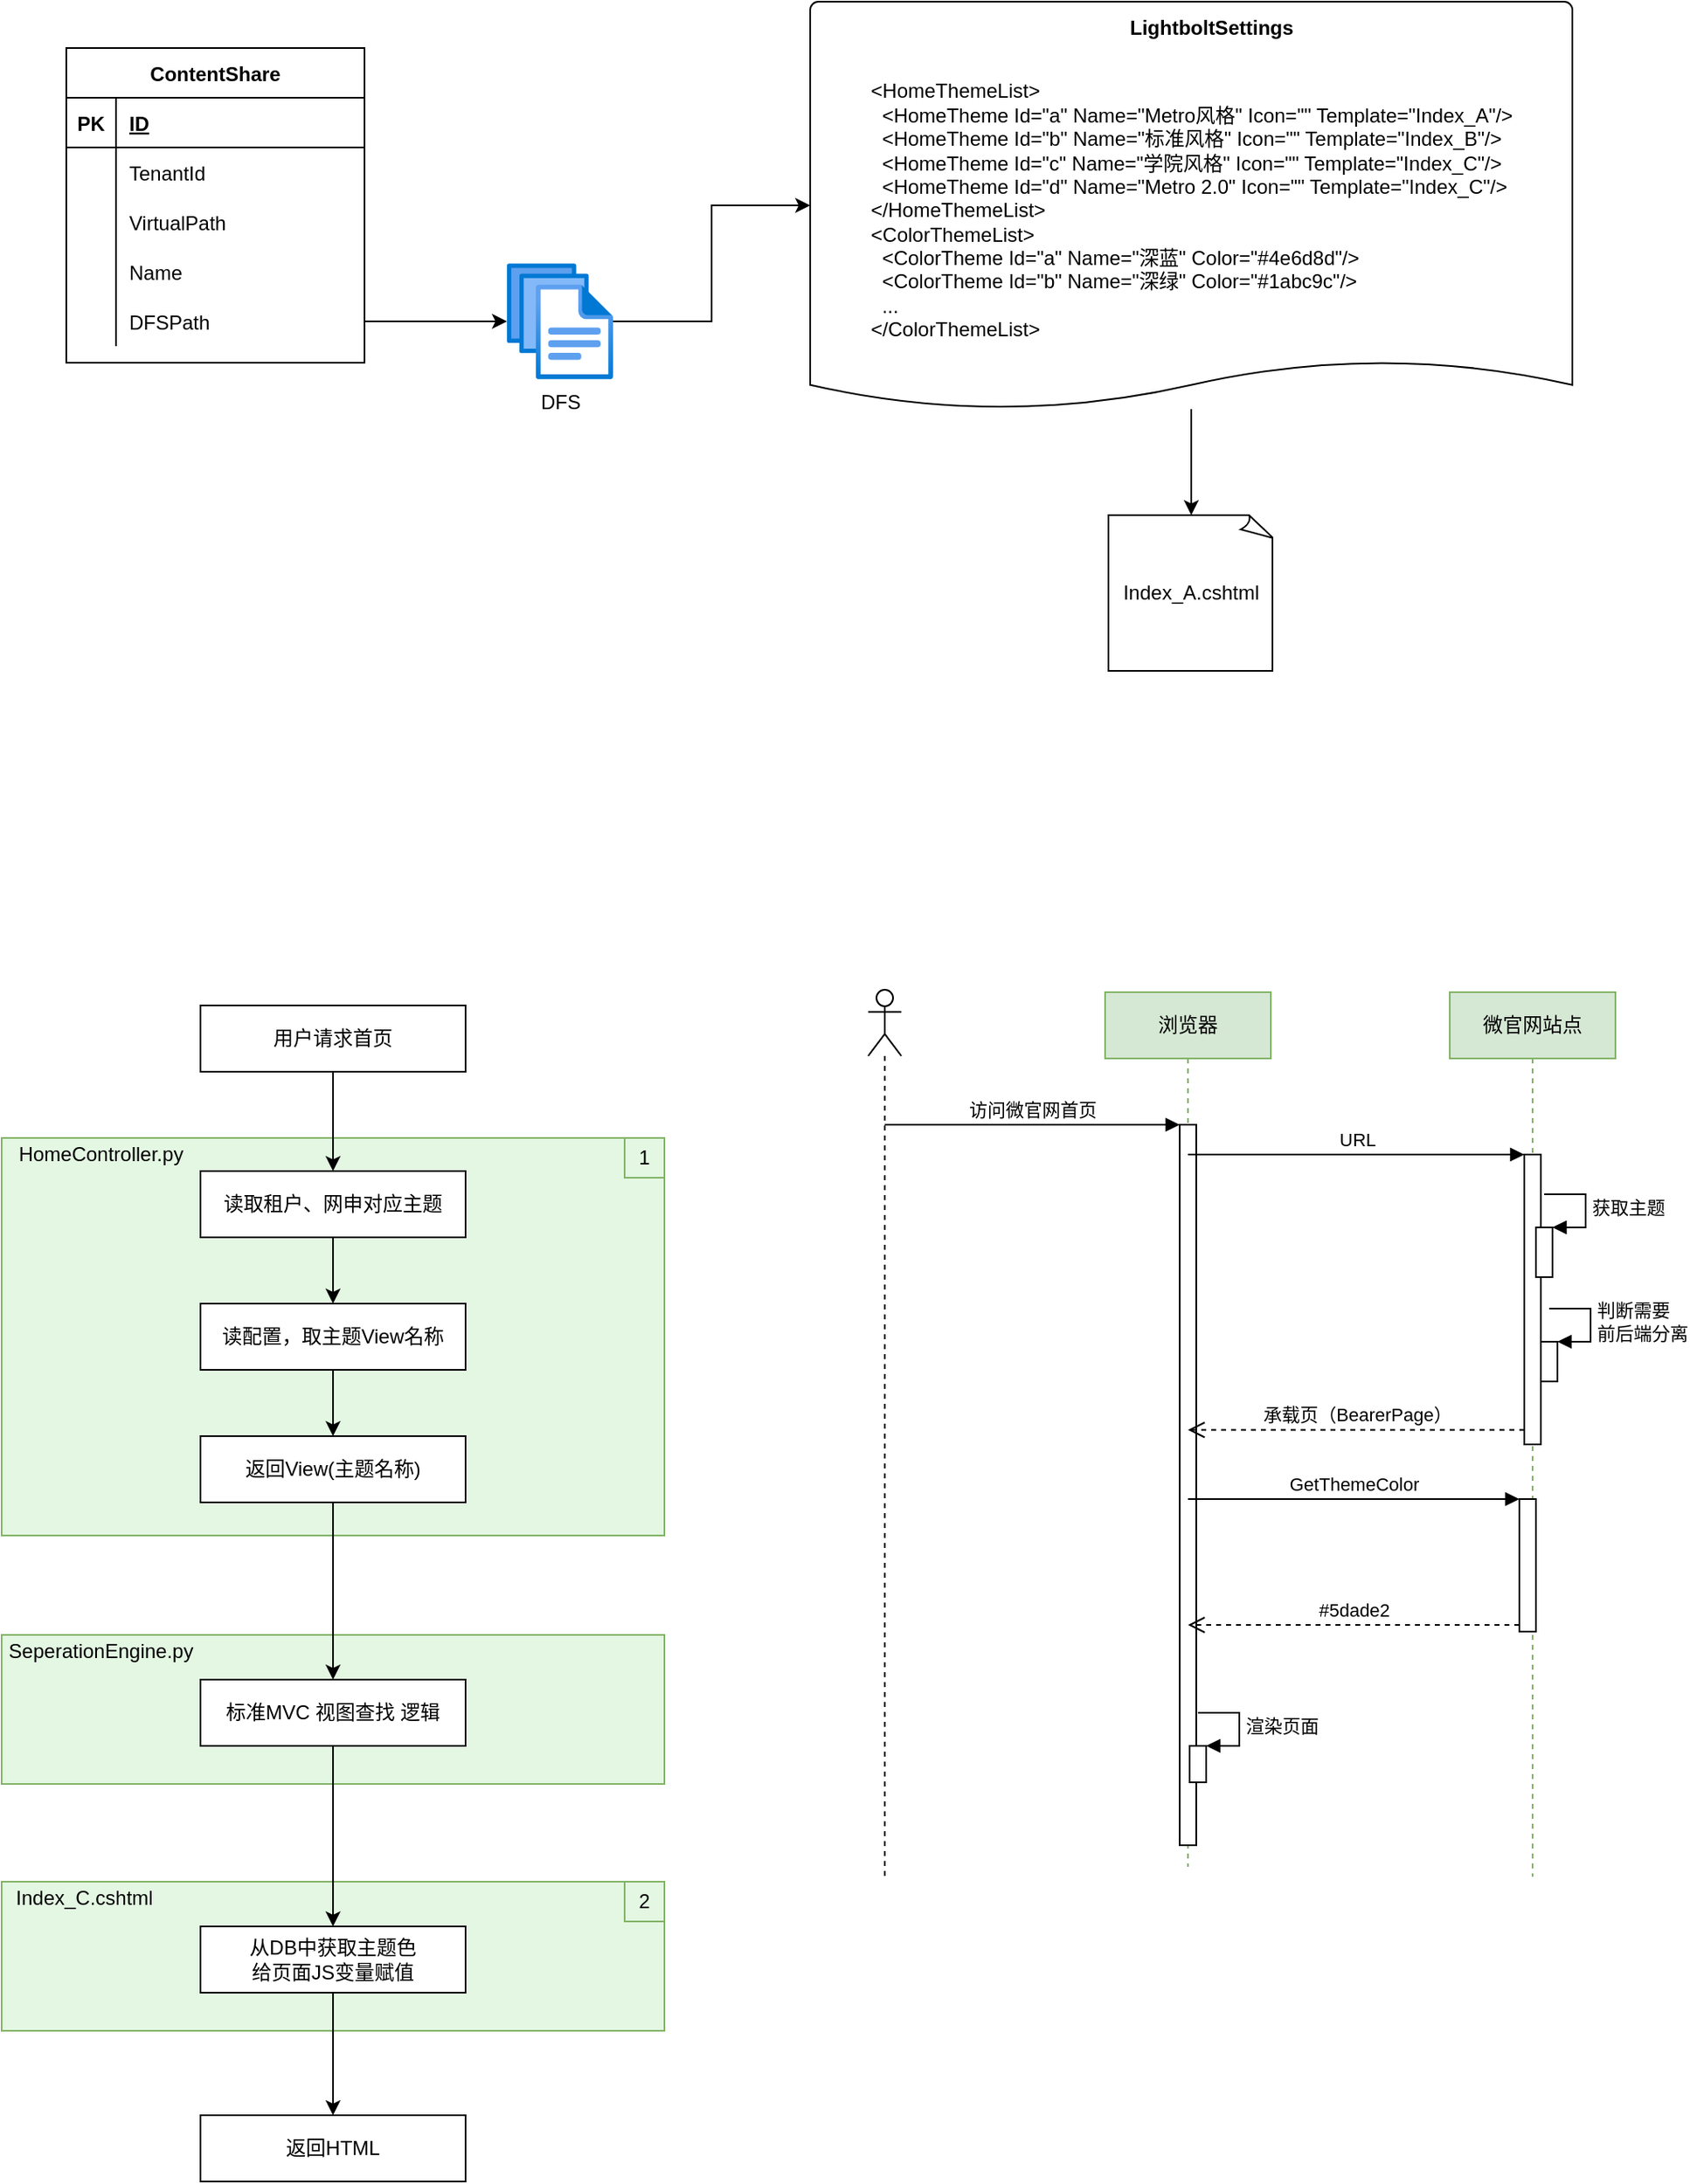 <mxfile version="14.0.1" type="github">
  <diagram id="lF6VvplVdN5SttAHjHnl" name="Page-1">
    <mxGraphModel dx="1422" dy="839" grid="0" gridSize="10" guides="1" tooltips="1" connect="1" arrows="1" fold="1" page="1" pageScale="1" pageWidth="1169" pageHeight="1654" math="0" shadow="0">
      <root>
        <mxCell id="0" />
        <mxCell id="1" parent="0" />
        <mxCell id="xxv1mBfnTI3aBt8hiIVp-37" value="" style="rounded=0;whiteSpace=wrap;html=1;strokeColor=#82b366;fillColor=#E3F7E2;" vertex="1" parent="1">
          <mxGeometry x="142" y="1195" width="400" height="90" as="geometry" />
        </mxCell>
        <mxCell id="xxv1mBfnTI3aBt8hiIVp-35" value="" style="edgeStyle=orthogonalEdgeStyle;rounded=0;orthogonalLoop=1;jettySize=auto;html=1;" edge="1" parent="1" source="xxv1mBfnTI3aBt8hiIVp-31" target="xxv1mBfnTI3aBt8hiIVp-34">
          <mxGeometry relative="1" as="geometry" />
        </mxCell>
        <mxCell id="xxv1mBfnTI3aBt8hiIVp-31" value="" style="strokeWidth=1;html=1;shape=mxgraph.flowchart.document2;whiteSpace=wrap;size=0.119;align=left;fillColor=none;" vertex="1" parent="1">
          <mxGeometry x="630" y="60" width="460" height="246" as="geometry" />
        </mxCell>
        <mxCell id="xxv1mBfnTI3aBt8hiIVp-12" value="" style="rounded=0;whiteSpace=wrap;html=1;strokeColor=#82b366;fillColor=#E3F7E2;" vertex="1" parent="1">
          <mxGeometry x="142" y="1046" width="400" height="90" as="geometry" />
        </mxCell>
        <mxCell id="xxv1mBfnTI3aBt8hiIVp-7" value="" style="rounded=0;whiteSpace=wrap;html=1;strokeColor=#82b366;fillColor=#E3F7E2;" vertex="1" parent="1">
          <mxGeometry x="142" y="746" width="400" height="240" as="geometry" />
        </mxCell>
        <mxCell id="lyEI4mnbRMdbkcbY4WqS-1" value="ContentShare" style="shape=table;startSize=30;container=1;collapsible=1;childLayout=tableLayout;fixedRows=1;rowLines=0;fontStyle=1;align=center;resizeLast=1;" parent="1" vertex="1">
          <mxGeometry x="181" y="88" width="180" height="190" as="geometry" />
        </mxCell>
        <mxCell id="lyEI4mnbRMdbkcbY4WqS-2" value="" style="shape=partialRectangle;collapsible=0;dropTarget=0;pointerEvents=0;fillColor=none;top=0;left=0;bottom=1;right=0;points=[[0,0.5],[1,0.5]];portConstraint=eastwest;" parent="lyEI4mnbRMdbkcbY4WqS-1" vertex="1">
          <mxGeometry y="30" width="180" height="30" as="geometry" />
        </mxCell>
        <mxCell id="lyEI4mnbRMdbkcbY4WqS-3" value="PK" style="shape=partialRectangle;connectable=0;fillColor=none;top=0;left=0;bottom=0;right=0;fontStyle=1;overflow=hidden;" parent="lyEI4mnbRMdbkcbY4WqS-2" vertex="1">
          <mxGeometry width="30" height="30" as="geometry" />
        </mxCell>
        <mxCell id="lyEI4mnbRMdbkcbY4WqS-4" value="ID" style="shape=partialRectangle;connectable=0;fillColor=none;top=0;left=0;bottom=0;right=0;align=left;spacingLeft=6;fontStyle=5;overflow=hidden;" parent="lyEI4mnbRMdbkcbY4WqS-2" vertex="1">
          <mxGeometry x="30" width="150" height="30" as="geometry" />
        </mxCell>
        <mxCell id="lyEI4mnbRMdbkcbY4WqS-5" value="" style="shape=partialRectangle;collapsible=0;dropTarget=0;pointerEvents=0;fillColor=none;top=0;left=0;bottom=0;right=0;points=[[0,0.5],[1,0.5]];portConstraint=eastwest;" parent="lyEI4mnbRMdbkcbY4WqS-1" vertex="1">
          <mxGeometry y="60" width="180" height="30" as="geometry" />
        </mxCell>
        <mxCell id="lyEI4mnbRMdbkcbY4WqS-6" value="" style="shape=partialRectangle;connectable=0;fillColor=none;top=0;left=0;bottom=0;right=0;editable=1;overflow=hidden;" parent="lyEI4mnbRMdbkcbY4WqS-5" vertex="1">
          <mxGeometry width="30" height="30" as="geometry" />
        </mxCell>
        <mxCell id="lyEI4mnbRMdbkcbY4WqS-7" value="TenantId" style="shape=partialRectangle;connectable=0;fillColor=none;top=0;left=0;bottom=0;right=0;align=left;spacingLeft=6;overflow=hidden;" parent="lyEI4mnbRMdbkcbY4WqS-5" vertex="1">
          <mxGeometry x="30" width="150" height="30" as="geometry" />
        </mxCell>
        <mxCell id="lyEI4mnbRMdbkcbY4WqS-8" value="" style="shape=partialRectangle;collapsible=0;dropTarget=0;pointerEvents=0;fillColor=none;top=0;left=0;bottom=0;right=0;points=[[0,0.5],[1,0.5]];portConstraint=eastwest;" parent="lyEI4mnbRMdbkcbY4WqS-1" vertex="1">
          <mxGeometry y="90" width="180" height="30" as="geometry" />
        </mxCell>
        <mxCell id="lyEI4mnbRMdbkcbY4WqS-9" value="" style="shape=partialRectangle;connectable=0;fillColor=none;top=0;left=0;bottom=0;right=0;editable=1;overflow=hidden;" parent="lyEI4mnbRMdbkcbY4WqS-8" vertex="1">
          <mxGeometry width="30" height="30" as="geometry" />
        </mxCell>
        <mxCell id="lyEI4mnbRMdbkcbY4WqS-10" value="VirtualPath" style="shape=partialRectangle;connectable=0;fillColor=none;top=0;left=0;bottom=0;right=0;align=left;spacingLeft=6;overflow=hidden;" parent="lyEI4mnbRMdbkcbY4WqS-8" vertex="1">
          <mxGeometry x="30" width="150" height="30" as="geometry" />
        </mxCell>
        <mxCell id="lyEI4mnbRMdbkcbY4WqS-11" value="" style="shape=partialRectangle;collapsible=0;dropTarget=0;pointerEvents=0;fillColor=none;top=0;left=0;bottom=0;right=0;points=[[0,0.5],[1,0.5]];portConstraint=eastwest;" parent="lyEI4mnbRMdbkcbY4WqS-1" vertex="1">
          <mxGeometry y="120" width="180" height="30" as="geometry" />
        </mxCell>
        <mxCell id="lyEI4mnbRMdbkcbY4WqS-12" value="" style="shape=partialRectangle;connectable=0;fillColor=none;top=0;left=0;bottom=0;right=0;editable=1;overflow=hidden;" parent="lyEI4mnbRMdbkcbY4WqS-11" vertex="1">
          <mxGeometry width="30" height="30" as="geometry" />
        </mxCell>
        <mxCell id="lyEI4mnbRMdbkcbY4WqS-13" value="Name" style="shape=partialRectangle;connectable=0;fillColor=none;top=0;left=0;bottom=0;right=0;align=left;spacingLeft=6;overflow=hidden;" parent="lyEI4mnbRMdbkcbY4WqS-11" vertex="1">
          <mxGeometry x="30" width="150" height="30" as="geometry" />
        </mxCell>
        <mxCell id="lyEI4mnbRMdbkcbY4WqS-21" style="shape=partialRectangle;collapsible=0;dropTarget=0;pointerEvents=0;fillColor=none;top=0;left=0;bottom=0;right=0;points=[[0,0.5],[1,0.5]];portConstraint=eastwest;" parent="lyEI4mnbRMdbkcbY4WqS-1" vertex="1">
          <mxGeometry y="150" width="180" height="30" as="geometry" />
        </mxCell>
        <mxCell id="lyEI4mnbRMdbkcbY4WqS-22" style="shape=partialRectangle;connectable=0;fillColor=none;top=0;left=0;bottom=0;right=0;editable=1;overflow=hidden;" parent="lyEI4mnbRMdbkcbY4WqS-21" vertex="1">
          <mxGeometry width="30" height="30" as="geometry" />
        </mxCell>
        <mxCell id="lyEI4mnbRMdbkcbY4WqS-23" value="DFSPath" style="shape=partialRectangle;connectable=0;fillColor=none;top=0;left=0;bottom=0;right=0;align=left;spacingLeft=6;overflow=hidden;" parent="lyEI4mnbRMdbkcbY4WqS-21" vertex="1">
          <mxGeometry x="30" width="150" height="30" as="geometry" />
        </mxCell>
        <mxCell id="xxv1mBfnTI3aBt8hiIVp-33" style="edgeStyle=orthogonalEdgeStyle;rounded=0;orthogonalLoop=1;jettySize=auto;html=1;entryX=0;entryY=0.5;entryDx=0;entryDy=0;entryPerimeter=0;" edge="1" parent="1" source="lyEI4mnbRMdbkcbY4WqS-19" target="xxv1mBfnTI3aBt8hiIVp-31">
          <mxGeometry relative="1" as="geometry" />
        </mxCell>
        <mxCell id="lyEI4mnbRMdbkcbY4WqS-19" value="DFS" style="aspect=fixed;html=1;points=[];align=center;image;fontSize=12;image=img/lib/azure2/general/Files.svg;" parent="1" vertex="1">
          <mxGeometry x="447" y="218" width="64" height="70" as="geometry" />
        </mxCell>
        <mxCell id="lyEI4mnbRMdbkcbY4WqS-20" value="" style="endArrow=classic;html=1;fontSize=3;" parent="1" source="lyEI4mnbRMdbkcbY4WqS-21" target="lyEI4mnbRMdbkcbY4WqS-19" edge="1">
          <mxGeometry width="50" height="50" relative="1" as="geometry">
            <mxPoint x="431" y="338" as="sourcePoint" />
            <mxPoint x="481" y="288" as="targetPoint" />
          </mxGeometry>
        </mxCell>
        <mxCell id="xxv1mBfnTI3aBt8hiIVp-9" style="edgeStyle=orthogonalEdgeStyle;rounded=0;orthogonalLoop=1;jettySize=auto;html=1;exitX=0.5;exitY=1;exitDx=0;exitDy=0;entryX=0.5;entryY=0;entryDx=0;entryDy=0;" edge="1" parent="1" source="xxv1mBfnTI3aBt8hiIVp-1" target="xxv1mBfnTI3aBt8hiIVp-3">
          <mxGeometry relative="1" as="geometry" />
        </mxCell>
        <mxCell id="xxv1mBfnTI3aBt8hiIVp-1" value="用户请求首页" style="rounded=0;whiteSpace=wrap;html=1;" vertex="1" parent="1">
          <mxGeometry x="262" y="666" width="160" height="40" as="geometry" />
        </mxCell>
        <mxCell id="xxv1mBfnTI3aBt8hiIVp-10" style="edgeStyle=orthogonalEdgeStyle;rounded=0;orthogonalLoop=1;jettySize=auto;html=1;exitX=0.5;exitY=1;exitDx=0;exitDy=0;" edge="1" parent="1" source="xxv1mBfnTI3aBt8hiIVp-3" target="xxv1mBfnTI3aBt8hiIVp-4">
          <mxGeometry relative="1" as="geometry" />
        </mxCell>
        <mxCell id="xxv1mBfnTI3aBt8hiIVp-3" value="读取租户、网申对应主题" style="rounded=0;whiteSpace=wrap;html=1;" vertex="1" parent="1">
          <mxGeometry x="262" y="766" width="160" height="40" as="geometry" />
        </mxCell>
        <mxCell id="xxv1mBfnTI3aBt8hiIVp-11" style="edgeStyle=orthogonalEdgeStyle;rounded=0;orthogonalLoop=1;jettySize=auto;html=1;exitX=0.5;exitY=1;exitDx=0;exitDy=0;" edge="1" parent="1" source="xxv1mBfnTI3aBt8hiIVp-4" target="xxv1mBfnTI3aBt8hiIVp-5">
          <mxGeometry relative="1" as="geometry" />
        </mxCell>
        <mxCell id="xxv1mBfnTI3aBt8hiIVp-4" value="读配置，取主题View名称" style="rounded=0;whiteSpace=wrap;html=1;" vertex="1" parent="1">
          <mxGeometry x="262" y="846" width="160" height="40" as="geometry" />
        </mxCell>
        <mxCell id="xxv1mBfnTI3aBt8hiIVp-19" style="edgeStyle=orthogonalEdgeStyle;rounded=0;orthogonalLoop=1;jettySize=auto;html=1;exitX=0.5;exitY=1;exitDx=0;exitDy=0;" edge="1" parent="1" source="xxv1mBfnTI3aBt8hiIVp-5" target="xxv1mBfnTI3aBt8hiIVp-14">
          <mxGeometry relative="1" as="geometry" />
        </mxCell>
        <mxCell id="xxv1mBfnTI3aBt8hiIVp-5" value="返回View(主题名称)" style="rounded=0;whiteSpace=wrap;html=1;" vertex="1" parent="1">
          <mxGeometry x="262" y="926" width="160" height="40" as="geometry" />
        </mxCell>
        <mxCell id="xxv1mBfnTI3aBt8hiIVp-6" value="返回HTML" style="rounded=0;whiteSpace=wrap;html=1;" vertex="1" parent="1">
          <mxGeometry x="262" y="1336" width="160" height="40" as="geometry" />
        </mxCell>
        <mxCell id="xxv1mBfnTI3aBt8hiIVp-8" value="HomeController.py" style="text;html=1;strokeColor=none;fillColor=none;align=center;verticalAlign=middle;whiteSpace=wrap;rounded=0;" vertex="1" parent="1">
          <mxGeometry x="152" y="746" width="100" height="20" as="geometry" />
        </mxCell>
        <mxCell id="xxv1mBfnTI3aBt8hiIVp-40" style="edgeStyle=orthogonalEdgeStyle;rounded=0;orthogonalLoop=1;jettySize=auto;html=1;exitX=0.5;exitY=1;exitDx=0;exitDy=0;" edge="1" parent="1" source="xxv1mBfnTI3aBt8hiIVp-14" target="xxv1mBfnTI3aBt8hiIVp-38">
          <mxGeometry relative="1" as="geometry" />
        </mxCell>
        <mxCell id="xxv1mBfnTI3aBt8hiIVp-14" value="标准MVC 视图查找 逻辑" style="rounded=0;whiteSpace=wrap;html=1;" vertex="1" parent="1">
          <mxGeometry x="262" y="1073" width="160" height="40" as="geometry" />
        </mxCell>
        <mxCell id="xxv1mBfnTI3aBt8hiIVp-18" value="SeperationEngine.py" style="text;html=1;strokeColor=none;fillColor=none;align=center;verticalAlign=middle;whiteSpace=wrap;rounded=0;" vertex="1" parent="1">
          <mxGeometry x="152" y="1046" width="100" height="20" as="geometry" />
        </mxCell>
        <mxCell id="xxv1mBfnTI3aBt8hiIVp-28" value="&lt;span style=&quot;color: rgb(0 , 0 , 0) ; font-family: &amp;#34;helvetica&amp;#34; ; font-size: 12px ; font-style: normal ; letter-spacing: normal ; text-align: center ; text-indent: 0px ; text-transform: none ; word-spacing: 0px ; display: inline ; float: none&quot;&gt;&lt;b&gt;LightboltSettings&lt;/b&gt;&lt;/span&gt;" style="text;whiteSpace=wrap;html=1;" vertex="1" parent="1">
          <mxGeometry x="821" y="62" width="106" height="28" as="geometry" />
        </mxCell>
        <mxCell id="xxv1mBfnTI3aBt8hiIVp-29" value="&lt;div&gt;&amp;nbsp; &amp;lt;HomeThemeList&amp;gt;&lt;/div&gt;&lt;div&gt;&amp;nbsp; &amp;nbsp; &amp;lt;HomeTheme Id=&quot;a&quot; Name=&quot;Metro风格&quot; Icon=&quot;&quot; Template=&quot;Index_A&quot;/&amp;gt;&lt;/div&gt;&lt;div&gt;&amp;nbsp; &amp;nbsp; &amp;lt;HomeTheme Id=&quot;b&quot; Name=&quot;标准风格&quot; Icon=&quot;&quot; Template=&quot;Index_B&quot;/&amp;gt;&lt;/div&gt;&lt;div&gt;&amp;nbsp; &amp;nbsp; &amp;lt;HomeTheme Id=&quot;c&quot; Name=&quot;学院风格&quot; Icon=&quot;&quot; Template=&quot;Index_C&quot;/&amp;gt;&lt;/div&gt;&lt;div&gt;&amp;nbsp; &amp;nbsp; &amp;lt;HomeTheme Id=&quot;d&quot; Name=&quot;Metro 2.0&quot; Icon=&quot;&quot; Template=&quot;Index_C&quot;/&amp;gt;&lt;/div&gt;&lt;div&gt;&amp;nbsp; &amp;lt;/HomeThemeList&amp;gt;&lt;/div&gt;&lt;div&gt;&lt;div&gt;&amp;nbsp; &amp;lt;ColorThemeList&amp;gt;&lt;/div&gt;&lt;div&gt;&amp;nbsp; &amp;nbsp; &amp;lt;ColorTheme Id=&quot;a&quot; Name=&quot;深蓝&quot; Color=&quot;#4e6d8d&quot;/&amp;gt;&lt;/div&gt;&lt;div&gt;&amp;nbsp; &amp;nbsp; &amp;lt;ColorTheme Id=&quot;b&quot; Name=&quot;深绿&quot; Color=&quot;#1abc9c&quot;/&amp;gt;&lt;/div&gt;&lt;div&gt;&amp;nbsp; &amp;nbsp; ...&lt;/div&gt;&lt;div&gt;&amp;nbsp; &amp;lt;/ColorThemeList&amp;gt;&lt;/div&gt;&lt;/div&gt;" style="text;html=1;strokeColor=none;fillColor=none;align=left;verticalAlign=middle;whiteSpace=wrap;rounded=0;" vertex="1" parent="1">
          <mxGeometry x="658" y="103.5" width="425" height="165" as="geometry" />
        </mxCell>
        <mxCell id="xxv1mBfnTI3aBt8hiIVp-34" value="Index_A.cshtml" style="whiteSpace=wrap;html=1;shape=mxgraph.basic.document;strokeWidth=1;fillColor=none;align=center;" vertex="1" parent="1">
          <mxGeometry x="810" y="370" width="100" height="94" as="geometry" />
        </mxCell>
        <mxCell id="xxv1mBfnTI3aBt8hiIVp-41" style="edgeStyle=orthogonalEdgeStyle;rounded=0;orthogonalLoop=1;jettySize=auto;html=1;exitX=0.5;exitY=1;exitDx=0;exitDy=0;entryX=0.5;entryY=0;entryDx=0;entryDy=0;" edge="1" parent="1" source="xxv1mBfnTI3aBt8hiIVp-38" target="xxv1mBfnTI3aBt8hiIVp-6">
          <mxGeometry relative="1" as="geometry" />
        </mxCell>
        <mxCell id="xxv1mBfnTI3aBt8hiIVp-38" value="从DB中获取主题色&lt;br&gt;给页面JS变量赋值" style="rounded=0;whiteSpace=wrap;html=1;" vertex="1" parent="1">
          <mxGeometry x="262" y="1222" width="160" height="40" as="geometry" />
        </mxCell>
        <mxCell id="xxv1mBfnTI3aBt8hiIVp-39" value="Index_C.cshtml" style="text;html=1;strokeColor=none;fillColor=none;align=center;verticalAlign=middle;whiteSpace=wrap;rounded=0;" vertex="1" parent="1">
          <mxGeometry x="142" y="1195" width="100" height="20" as="geometry" />
        </mxCell>
        <mxCell id="xxv1mBfnTI3aBt8hiIVp-47" value="&lt;font color=&quot;#000000&quot;&gt;1&lt;/font&gt;" style="whiteSpace=wrap;html=1;aspect=fixed;strokeWidth=1;fillColor=none;fontColor=#FF6421;align=center;strokeColor=#82B366;" vertex="1" parent="1">
          <mxGeometry x="518" y="746" width="24" height="24" as="geometry" />
        </mxCell>
        <mxCell id="xxv1mBfnTI3aBt8hiIVp-48" value="&lt;font color=&quot;#000000&quot;&gt;2&lt;/font&gt;" style="whiteSpace=wrap;html=1;aspect=fixed;strokeWidth=1;fillColor=none;fontColor=#FF6421;align=center;strokeColor=#82B366;" vertex="1" parent="1">
          <mxGeometry x="518" y="1195" width="24" height="24" as="geometry" />
        </mxCell>
        <mxCell id="xxv1mBfnTI3aBt8hiIVp-49" value="" style="shape=umlLifeline;participant=umlActor;perimeter=lifelinePerimeter;whiteSpace=wrap;html=1;container=1;collapsible=0;recursiveResize=0;verticalAlign=top;spacingTop=36;outlineConnect=0;strokeWidth=1;align=center;" vertex="1" parent="1">
          <mxGeometry x="665" y="656.5" width="20" height="537" as="geometry" />
        </mxCell>
        <mxCell id="xxv1mBfnTI3aBt8hiIVp-50" value="微官网站点" style="shape=umlLifeline;perimeter=lifelinePerimeter;whiteSpace=wrap;html=1;container=1;collapsible=0;recursiveResize=0;outlineConnect=0;rounded=0;sketch=0;fillColor=#d5e8d4;strokeColor=#82b366;" vertex="1" parent="1">
          <mxGeometry x="1016" y="658" width="100" height="534" as="geometry" />
        </mxCell>
        <mxCell id="xxv1mBfnTI3aBt8hiIVp-57" value="" style="html=1;points=[];perimeter=orthogonalPerimeter;rounded=0;sketch=0;" vertex="1" parent="xxv1mBfnTI3aBt8hiIVp-50">
          <mxGeometry x="45" y="98" width="10" height="175" as="geometry" />
        </mxCell>
        <mxCell id="xxv1mBfnTI3aBt8hiIVp-60" value="" style="html=1;points=[];perimeter=orthogonalPerimeter;rounded=0;sketch=0;" vertex="1" parent="xxv1mBfnTI3aBt8hiIVp-50">
          <mxGeometry x="42" y="306" width="10" height="80" as="geometry" />
        </mxCell>
        <mxCell id="xxv1mBfnTI3aBt8hiIVp-65" value="" style="html=1;points=[];perimeter=orthogonalPerimeter;rounded=0;sketch=0;" vertex="1" parent="xxv1mBfnTI3aBt8hiIVp-50">
          <mxGeometry x="52" y="142" width="10" height="30" as="geometry" />
        </mxCell>
        <mxCell id="xxv1mBfnTI3aBt8hiIVp-66" value="获取主题" style="edgeStyle=orthogonalEdgeStyle;html=1;align=left;spacingLeft=2;endArrow=block;rounded=0;entryX=1;entryY=0;" edge="1" target="xxv1mBfnTI3aBt8hiIVp-65" parent="xxv1mBfnTI3aBt8hiIVp-50">
          <mxGeometry relative="1" as="geometry">
            <mxPoint x="57" y="122" as="sourcePoint" />
            <Array as="points">
              <mxPoint x="82" y="122" />
            </Array>
          </mxGeometry>
        </mxCell>
        <mxCell id="xxv1mBfnTI3aBt8hiIVp-67" value="" style="html=1;points=[];perimeter=orthogonalPerimeter;rounded=0;sketch=0;" vertex="1" parent="xxv1mBfnTI3aBt8hiIVp-50">
          <mxGeometry x="55" y="211" width="10" height="24" as="geometry" />
        </mxCell>
        <mxCell id="xxv1mBfnTI3aBt8hiIVp-68" value="判断需要&lt;br&gt;前后端分离" style="edgeStyle=orthogonalEdgeStyle;html=1;align=left;spacingLeft=2;endArrow=block;rounded=0;entryX=1;entryY=0;" edge="1" target="xxv1mBfnTI3aBt8hiIVp-67" parent="xxv1mBfnTI3aBt8hiIVp-50">
          <mxGeometry relative="1" as="geometry">
            <mxPoint x="60" y="191" as="sourcePoint" />
            <Array as="points">
              <mxPoint x="85" y="191" />
            </Array>
          </mxGeometry>
        </mxCell>
        <mxCell id="xxv1mBfnTI3aBt8hiIVp-51" value="浏览器" style="shape=umlLifeline;perimeter=lifelinePerimeter;whiteSpace=wrap;html=1;container=1;collapsible=0;recursiveResize=0;outlineConnect=0;rounded=0;sketch=0;fillColor=#d5e8d4;strokeColor=#82b366;" vertex="1" parent="1">
          <mxGeometry x="808" y="658" width="100" height="528" as="geometry" />
        </mxCell>
        <mxCell id="xxv1mBfnTI3aBt8hiIVp-54" value="" style="html=1;points=[];perimeter=orthogonalPerimeter;rounded=0;sketch=0;" vertex="1" parent="xxv1mBfnTI3aBt8hiIVp-51">
          <mxGeometry x="45" y="80" width="10" height="435" as="geometry" />
        </mxCell>
        <mxCell id="xxv1mBfnTI3aBt8hiIVp-63" value="" style="html=1;points=[];perimeter=orthogonalPerimeter;rounded=0;sketch=0;" vertex="1" parent="xxv1mBfnTI3aBt8hiIVp-51">
          <mxGeometry x="51" y="455" width="10" height="22" as="geometry" />
        </mxCell>
        <mxCell id="xxv1mBfnTI3aBt8hiIVp-64" value="渲染页面" style="edgeStyle=orthogonalEdgeStyle;html=1;align=left;spacingLeft=2;endArrow=block;rounded=0;entryX=1;entryY=0;" edge="1" target="xxv1mBfnTI3aBt8hiIVp-63" parent="xxv1mBfnTI3aBt8hiIVp-51">
          <mxGeometry relative="1" as="geometry">
            <mxPoint x="56" y="435" as="sourcePoint" />
            <Array as="points">
              <mxPoint x="81" y="435" />
            </Array>
          </mxGeometry>
        </mxCell>
        <mxCell id="xxv1mBfnTI3aBt8hiIVp-55" value="访问微官网首页" style="html=1;verticalAlign=bottom;endArrow=block;entryX=0;entryY=0;" edge="1" target="xxv1mBfnTI3aBt8hiIVp-54" parent="1" source="xxv1mBfnTI3aBt8hiIVp-49">
          <mxGeometry relative="1" as="geometry">
            <mxPoint x="816" y="722" as="sourcePoint" />
          </mxGeometry>
        </mxCell>
        <mxCell id="xxv1mBfnTI3aBt8hiIVp-58" value="URL" style="html=1;verticalAlign=bottom;endArrow=block;entryX=0;entryY=0;" edge="1" target="xxv1mBfnTI3aBt8hiIVp-57" parent="1" source="xxv1mBfnTI3aBt8hiIVp-51">
          <mxGeometry relative="1" as="geometry">
            <mxPoint x="991" y="756" as="sourcePoint" />
          </mxGeometry>
        </mxCell>
        <mxCell id="xxv1mBfnTI3aBt8hiIVp-59" value="承载页（BearerPage）" style="html=1;verticalAlign=bottom;endArrow=open;dashed=1;endSize=8;exitX=0;exitY=0.95;" edge="1" source="xxv1mBfnTI3aBt8hiIVp-57" parent="1" target="xxv1mBfnTI3aBt8hiIVp-51">
          <mxGeometry relative="1" as="geometry">
            <mxPoint x="991" y="832" as="targetPoint" />
          </mxGeometry>
        </mxCell>
        <mxCell id="xxv1mBfnTI3aBt8hiIVp-61" value="GetThemeColor" style="html=1;verticalAlign=bottom;endArrow=block;entryX=0;entryY=0;" edge="1" target="xxv1mBfnTI3aBt8hiIVp-60" parent="1" source="xxv1mBfnTI3aBt8hiIVp-51">
          <mxGeometry relative="1" as="geometry">
            <mxPoint x="988" y="964" as="sourcePoint" />
          </mxGeometry>
        </mxCell>
        <mxCell id="xxv1mBfnTI3aBt8hiIVp-62" value="#5dade2" style="html=1;verticalAlign=bottom;endArrow=open;dashed=1;endSize=8;exitX=0;exitY=0.95;" edge="1" source="xxv1mBfnTI3aBt8hiIVp-60" parent="1" target="xxv1mBfnTI3aBt8hiIVp-51">
          <mxGeometry relative="1" as="geometry">
            <mxPoint x="988" y="1040" as="targetPoint" />
          </mxGeometry>
        </mxCell>
      </root>
    </mxGraphModel>
  </diagram>
</mxfile>
